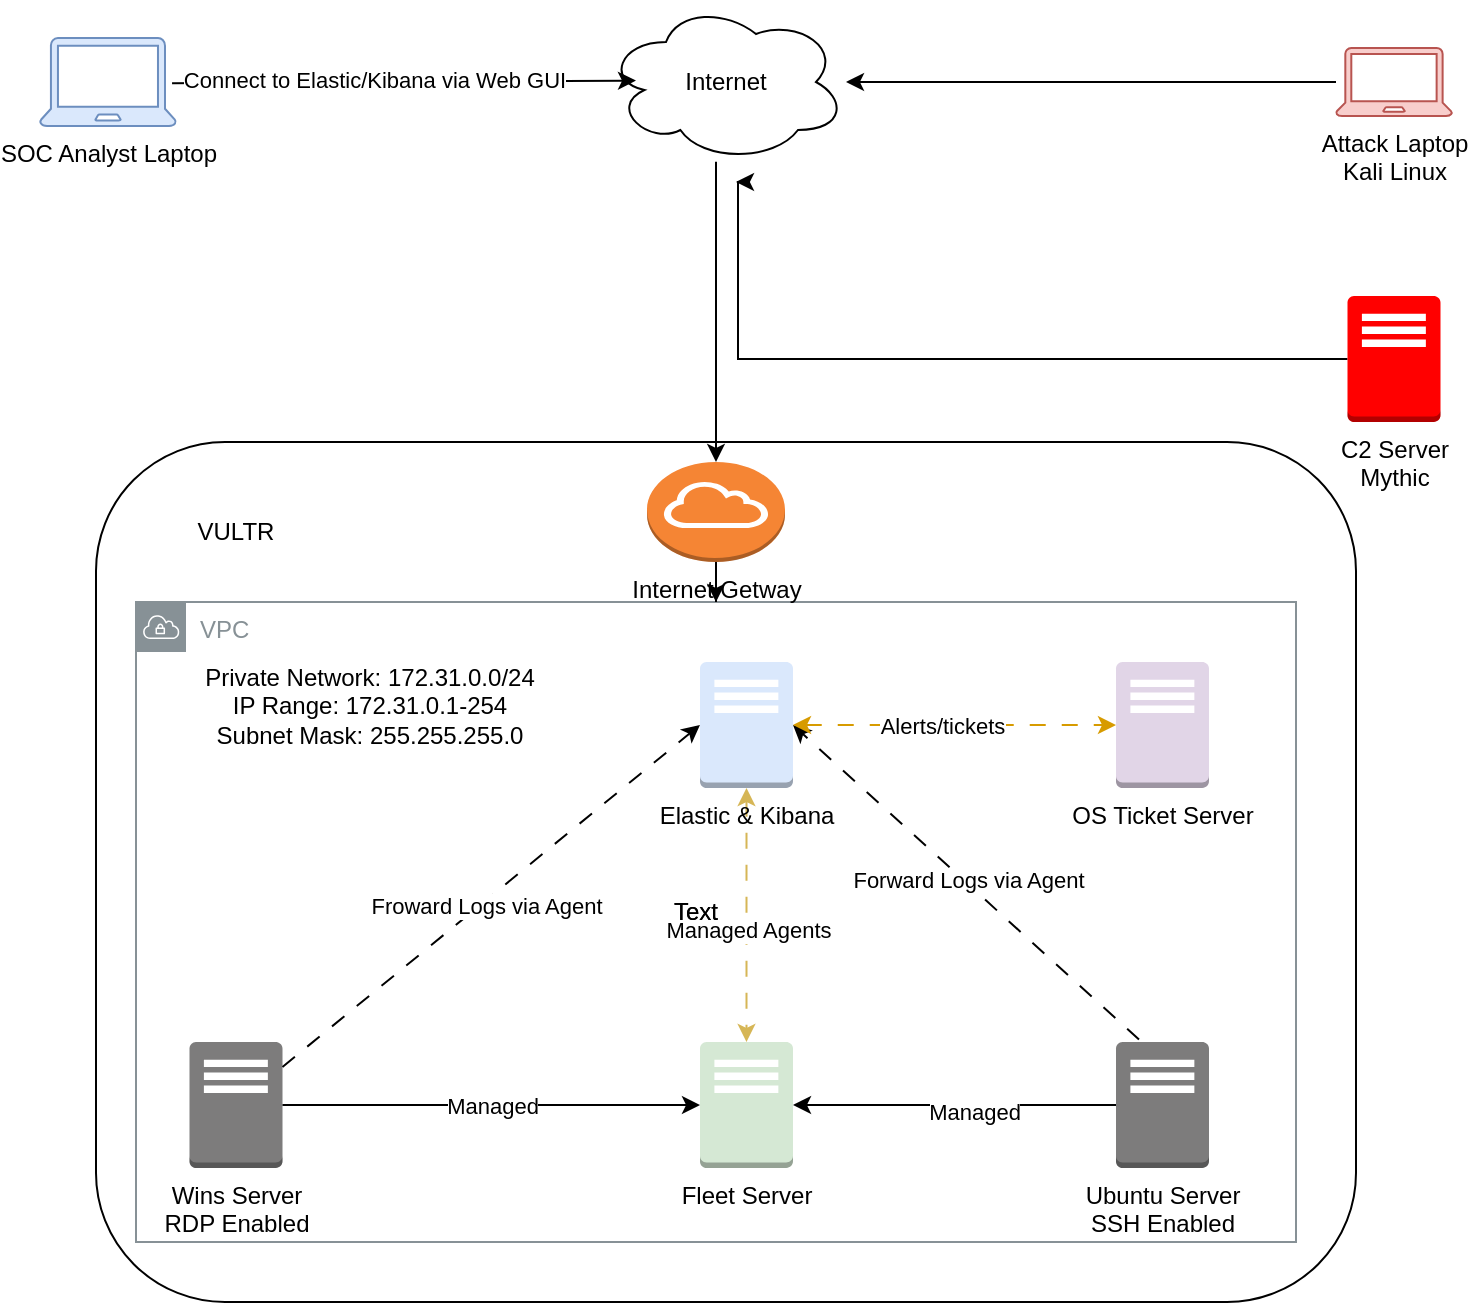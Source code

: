 <mxfile version="24.7.13">
  <diagram name="Page-1" id="UMUbCtMuMV6MrobXnW7K">
    <mxGraphModel dx="786" dy="1557" grid="1" gridSize="10" guides="1" tooltips="1" connect="1" arrows="1" fold="1" page="1" pageScale="1" pageWidth="850" pageHeight="1100" math="0" shadow="0">
      <root>
        <mxCell id="0" />
        <mxCell id="1" parent="0" />
        <mxCell id="bTFrYNDK5B3YNG0QNdAd-6" value="" style="rounded=1;whiteSpace=wrap;html=1;align=left;" vertex="1" parent="1">
          <mxGeometry x="100" y="10" width="630" height="430" as="geometry" />
        </mxCell>
        <mxCell id="bTFrYNDK5B3YNG0QNdAd-8" value="VULTR" style="text;html=1;align=center;verticalAlign=middle;whiteSpace=wrap;rounded=0;" vertex="1" parent="1">
          <mxGeometry x="140" y="40" width="60" height="30" as="geometry" />
        </mxCell>
        <mxCell id="bTFrYNDK5B3YNG0QNdAd-11" value="VPC" style="sketch=0;outlineConnect=0;gradientColor=none;html=1;whiteSpace=wrap;fontSize=12;fontStyle=0;shape=mxgraph.aws4.group;grIcon=mxgraph.aws4.group_vpc;strokeColor=#879196;fillColor=none;verticalAlign=top;align=left;spacingLeft=30;fontColor=#879196;dashed=0;" vertex="1" parent="1">
          <mxGeometry x="120" y="90" width="580" height="320" as="geometry" />
        </mxCell>
        <mxCell id="bTFrYNDK5B3YNG0QNdAd-14" value="Wins Server&lt;div&gt;RDP Enabled&lt;/div&gt;" style="outlineConnect=0;dashed=0;verticalLabelPosition=bottom;verticalAlign=top;align=center;html=1;shape=mxgraph.aws3.traditional_server;fillColor=#7D7C7C;gradientColor=none;" vertex="1" parent="1">
          <mxGeometry x="146.75" y="310" width="46.5" height="63" as="geometry" />
        </mxCell>
        <mxCell id="bTFrYNDK5B3YNG0QNdAd-26" style="edgeStyle=orthogonalEdgeStyle;rounded=0;orthogonalLoop=1;jettySize=auto;html=1;startArrow=classic;startFill=1;dashed=1;dashPattern=8 8;fillColor=#fff2cc;strokeColor=#d6b656;" edge="1" parent="1" source="bTFrYNDK5B3YNG0QNdAd-15" target="bTFrYNDK5B3YNG0QNdAd-16">
          <mxGeometry relative="1" as="geometry" />
        </mxCell>
        <mxCell id="bTFrYNDK5B3YNG0QNdAd-28" value="Managed Agents" style="edgeLabel;html=1;align=center;verticalAlign=middle;resizable=0;points=[];" vertex="1" connectable="0" parent="bTFrYNDK5B3YNG0QNdAd-26">
          <mxGeometry x="0.118" relative="1" as="geometry">
            <mxPoint as="offset" />
          </mxGeometry>
        </mxCell>
        <mxCell id="bTFrYNDK5B3YNG0QNdAd-15" value="Elastic &amp;amp; Kibana" style="outlineConnect=0;dashed=0;verticalLabelPosition=bottom;verticalAlign=top;align=center;html=1;shape=mxgraph.aws3.traditional_server;fillColor=#dae8fc;strokeColor=#6c8ebf;" vertex="1" parent="1">
          <mxGeometry x="402" y="120" width="46.5" height="63" as="geometry" />
        </mxCell>
        <mxCell id="bTFrYNDK5B3YNG0QNdAd-16" value="Fleet Server" style="outlineConnect=0;dashed=0;verticalLabelPosition=bottom;verticalAlign=top;align=center;html=1;shape=mxgraph.aws3.traditional_server;fillColor=#d5e8d4;strokeColor=#82b366;" vertex="1" parent="1">
          <mxGeometry x="402" y="310" width="46.5" height="63" as="geometry" />
        </mxCell>
        <mxCell id="bTFrYNDK5B3YNG0QNdAd-17" value="OS Ticket Server" style="outlineConnect=0;dashed=0;verticalLabelPosition=bottom;verticalAlign=top;align=center;html=1;shape=mxgraph.aws3.traditional_server;fillColor=#e1d5e7;strokeColor=#9673a6;" vertex="1" parent="1">
          <mxGeometry x="610" y="120" width="46.5" height="63" as="geometry" />
        </mxCell>
        <mxCell id="bTFrYNDK5B3YNG0QNdAd-33" style="rounded=0;orthogonalLoop=1;jettySize=auto;html=1;entryX=1;entryY=0.5;entryDx=0;entryDy=0;entryPerimeter=0;dashed=1;dashPattern=8 8;" edge="1" parent="1" target="bTFrYNDK5B3YNG0QNdAd-15">
          <mxGeometry relative="1" as="geometry">
            <mxPoint x="621.5" y="308.762" as="sourcePoint" />
            <mxPoint x="460" y="161.238" as="targetPoint" />
          </mxGeometry>
        </mxCell>
        <mxCell id="bTFrYNDK5B3YNG0QNdAd-34" value="Forward Logs via Agent" style="edgeLabel;html=1;align=center;verticalAlign=middle;resizable=0;points=[];" vertex="1" connectable="0" parent="bTFrYNDK5B3YNG0QNdAd-33">
          <mxGeometry x="0.014" y="-1" relative="1" as="geometry">
            <mxPoint x="1" as="offset" />
          </mxGeometry>
        </mxCell>
        <mxCell id="bTFrYNDK5B3YNG0QNdAd-18" value="Ubuntu Server&lt;div&gt;SSH Enabled&lt;/div&gt;" style="outlineConnect=0;dashed=0;verticalLabelPosition=bottom;verticalAlign=top;align=center;html=1;shape=mxgraph.aws3.traditional_server;fillColor=#7D7C7C;gradientColor=none;" vertex="1" parent="1">
          <mxGeometry x="610" y="310" width="46.5" height="63" as="geometry" />
        </mxCell>
        <mxCell id="bTFrYNDK5B3YNG0QNdAd-45" style="edgeStyle=orthogonalEdgeStyle;rounded=0;orthogonalLoop=1;jettySize=auto;html=1;" edge="1" parent="1" source="bTFrYNDK5B3YNG0QNdAd-19">
          <mxGeometry relative="1" as="geometry">
            <mxPoint x="420" y="-120" as="targetPoint" />
            <Array as="points">
              <mxPoint x="421" y="-31" />
            </Array>
          </mxGeometry>
        </mxCell>
        <mxCell id="bTFrYNDK5B3YNG0QNdAd-19" value="C2 Server&lt;div&gt;Mythic&lt;/div&gt;" style="outlineConnect=0;dashed=0;verticalLabelPosition=bottom;verticalAlign=top;align=center;html=1;shape=mxgraph.aws3.traditional_server;fillColor=#FF0000;gradientColor=none;" vertex="1" parent="1">
          <mxGeometry x="725.75" y="-63" width="46.5" height="63" as="geometry" />
        </mxCell>
        <mxCell id="bTFrYNDK5B3YNG0QNdAd-24" style="edgeStyle=orthogonalEdgeStyle;rounded=0;orthogonalLoop=1;jettySize=auto;html=1;entryX=0;entryY=0.5;entryDx=0;entryDy=0;entryPerimeter=0;" edge="1" parent="1" source="bTFrYNDK5B3YNG0QNdAd-14" target="bTFrYNDK5B3YNG0QNdAd-16">
          <mxGeometry relative="1" as="geometry" />
        </mxCell>
        <mxCell id="bTFrYNDK5B3YNG0QNdAd-31" value="Managed" style="edgeLabel;html=1;align=center;verticalAlign=middle;resizable=0;points=[];" vertex="1" connectable="0" parent="bTFrYNDK5B3YNG0QNdAd-24">
          <mxGeometry x="0.0" y="1" relative="1" as="geometry">
            <mxPoint y="1" as="offset" />
          </mxGeometry>
        </mxCell>
        <mxCell id="bTFrYNDK5B3YNG0QNdAd-25" style="edgeStyle=orthogonalEdgeStyle;rounded=0;orthogonalLoop=1;jettySize=auto;html=1;entryX=1;entryY=0.5;entryDx=0;entryDy=0;entryPerimeter=0;" edge="1" parent="1" source="bTFrYNDK5B3YNG0QNdAd-18" target="bTFrYNDK5B3YNG0QNdAd-16">
          <mxGeometry relative="1" as="geometry" />
        </mxCell>
        <mxCell id="bTFrYNDK5B3YNG0QNdAd-30" value="Managed" style="edgeLabel;html=1;align=center;verticalAlign=middle;resizable=0;points=[];" vertex="1" connectable="0" parent="bTFrYNDK5B3YNG0QNdAd-25">
          <mxGeometry x="-0.117" y="3" relative="1" as="geometry">
            <mxPoint as="offset" />
          </mxGeometry>
        </mxCell>
        <mxCell id="bTFrYNDK5B3YNG0QNdAd-27" style="edgeStyle=orthogonalEdgeStyle;rounded=0;orthogonalLoop=1;jettySize=auto;html=1;entryX=0;entryY=0.5;entryDx=0;entryDy=0;entryPerimeter=0;dashed=1;dashPattern=8 8;startArrow=classic;startFill=1;fillColor=#ffe6cc;strokeColor=#d79b00;" edge="1" parent="1" source="bTFrYNDK5B3YNG0QNdAd-15" target="bTFrYNDK5B3YNG0QNdAd-17">
          <mxGeometry relative="1" as="geometry" />
        </mxCell>
        <mxCell id="bTFrYNDK5B3YNG0QNdAd-29" value="Alerts/tickets" style="edgeLabel;html=1;align=center;verticalAlign=middle;resizable=0;points=[];" vertex="1" connectable="0" parent="bTFrYNDK5B3YNG0QNdAd-27">
          <mxGeometry x="-0.082" y="-3" relative="1" as="geometry">
            <mxPoint y="-3" as="offset" />
          </mxGeometry>
        </mxCell>
        <mxCell id="bTFrYNDK5B3YNG0QNdAd-32" style="rounded=0;orthogonalLoop=1;jettySize=auto;html=1;entryX=0;entryY=0.5;entryDx=0;entryDy=0;entryPerimeter=0;dashed=1;dashPattern=8 8;" edge="1" parent="1" source="bTFrYNDK5B3YNG0QNdAd-14" target="bTFrYNDK5B3YNG0QNdAd-15">
          <mxGeometry relative="1" as="geometry" />
        </mxCell>
        <mxCell id="bTFrYNDK5B3YNG0QNdAd-35" value="Froward Logs via Agent" style="edgeLabel;html=1;align=center;verticalAlign=middle;resizable=0;points=[];" vertex="1" connectable="0" parent="bTFrYNDK5B3YNG0QNdAd-32">
          <mxGeometry x="-0.041" y="-2" relative="1" as="geometry">
            <mxPoint as="offset" />
          </mxGeometry>
        </mxCell>
        <mxCell id="bTFrYNDK5B3YNG0QNdAd-36" value="Text" style="text;html=1;align=center;verticalAlign=middle;whiteSpace=wrap;rounded=0;" vertex="1" parent="1">
          <mxGeometry x="370" y="230" width="60" height="30" as="geometry" />
        </mxCell>
        <mxCell id="bTFrYNDK5B3YNG0QNdAd-37" value="Text" style="text;html=1;align=center;verticalAlign=middle;whiteSpace=wrap;rounded=0;" vertex="1" parent="1">
          <mxGeometry x="370" y="230" width="60" height="30" as="geometry" />
        </mxCell>
        <mxCell id="bTFrYNDK5B3YNG0QNdAd-38" value="Private Network: 172.31.0.0/24&lt;div&gt;IP Range: 172.31.0.1-254&lt;/div&gt;&lt;div&gt;Subnet Mask: 255.255.255.0&lt;/div&gt;" style="text;html=1;align=center;verticalAlign=middle;whiteSpace=wrap;rounded=0;" vertex="1" parent="1">
          <mxGeometry x="146.75" y="120" width="180" height="43.5" as="geometry" />
        </mxCell>
        <mxCell id="bTFrYNDK5B3YNG0QNdAd-48" style="edgeStyle=orthogonalEdgeStyle;rounded=0;orthogonalLoop=1;jettySize=auto;html=1;" edge="1" parent="1" source="bTFrYNDK5B3YNG0QNdAd-39" target="bTFrYNDK5B3YNG0QNdAd-11">
          <mxGeometry relative="1" as="geometry" />
        </mxCell>
        <mxCell id="bTFrYNDK5B3YNG0QNdAd-39" value="Internet Getway" style="outlineConnect=0;dashed=0;verticalLabelPosition=bottom;verticalAlign=top;align=center;html=1;shape=mxgraph.aws3.internet_gateway;fillColor=#F58534;gradientColor=none;" vertex="1" parent="1">
          <mxGeometry x="375.5" y="20" width="69" height="50" as="geometry" />
        </mxCell>
        <mxCell id="bTFrYNDK5B3YNG0QNdAd-47" style="edgeStyle=orthogonalEdgeStyle;rounded=0;orthogonalLoop=1;jettySize=auto;html=1;" edge="1" parent="1" source="bTFrYNDK5B3YNG0QNdAd-40" target="bTFrYNDK5B3YNG0QNdAd-39">
          <mxGeometry relative="1" as="geometry">
            <Array as="points">
              <mxPoint x="410" y="-90" />
              <mxPoint x="410" y="-90" />
            </Array>
          </mxGeometry>
        </mxCell>
        <mxCell id="bTFrYNDK5B3YNG0QNdAd-40" value="Internet" style="ellipse;shape=cloud;whiteSpace=wrap;html=1;" vertex="1" parent="1">
          <mxGeometry x="355" y="-210" width="120" height="80" as="geometry" />
        </mxCell>
        <mxCell id="bTFrYNDK5B3YNG0QNdAd-41" value="SOC Analyst Laptop" style="sketch=0;pointerEvents=1;shadow=0;dashed=0;html=1;strokeColor=#6c8ebf;fillColor=#dae8fc;labelPosition=center;verticalLabelPosition=bottom;verticalAlign=top;outlineConnect=0;align=center;shape=mxgraph.office.devices.laptop;" vertex="1" parent="1">
          <mxGeometry x="72" y="-192" width="68" height="44" as="geometry" />
        </mxCell>
        <mxCell id="bTFrYNDK5B3YNG0QNdAd-44" style="edgeStyle=orthogonalEdgeStyle;rounded=0;orthogonalLoop=1;jettySize=auto;html=1;" edge="1" parent="1" source="bTFrYNDK5B3YNG0QNdAd-42" target="bTFrYNDK5B3YNG0QNdAd-40">
          <mxGeometry relative="1" as="geometry" />
        </mxCell>
        <mxCell id="bTFrYNDK5B3YNG0QNdAd-42" value="Attack Laptop&lt;div&gt;Kali Linux&lt;/div&gt;" style="sketch=0;pointerEvents=1;shadow=0;dashed=0;html=1;strokeColor=#b85450;fillColor=#f8cecc;labelPosition=center;verticalLabelPosition=bottom;verticalAlign=top;outlineConnect=0;align=center;shape=mxgraph.office.devices.laptop;" vertex="1" parent="1">
          <mxGeometry x="720" y="-187" width="58" height="34" as="geometry" />
        </mxCell>
        <mxCell id="bTFrYNDK5B3YNG0QNdAd-43" style="rounded=0;orthogonalLoop=1;jettySize=auto;html=1;entryX=0.103;entryY=0.558;entryDx=0;entryDy=0;entryPerimeter=0;exitX=0.971;exitY=0.379;exitDx=0;exitDy=0;exitPerimeter=0;" edge="1" parent="1">
          <mxGeometry relative="1" as="geometry">
            <mxPoint x="138.028" y="-169.324" as="sourcePoint" />
            <mxPoint x="370.0" y="-170.7" as="targetPoint" />
          </mxGeometry>
        </mxCell>
        <mxCell id="bTFrYNDK5B3YNG0QNdAd-46" value="Connect to Elastic/Kibana via Web GUI" style="edgeLabel;html=1;align=center;verticalAlign=middle;resizable=0;points=[];" vertex="1" connectable="0" parent="bTFrYNDK5B3YNG0QNdAd-43">
          <mxGeometry x="-0.129" y="4" relative="1" as="geometry">
            <mxPoint y="3" as="offset" />
          </mxGeometry>
        </mxCell>
      </root>
    </mxGraphModel>
  </diagram>
</mxfile>
